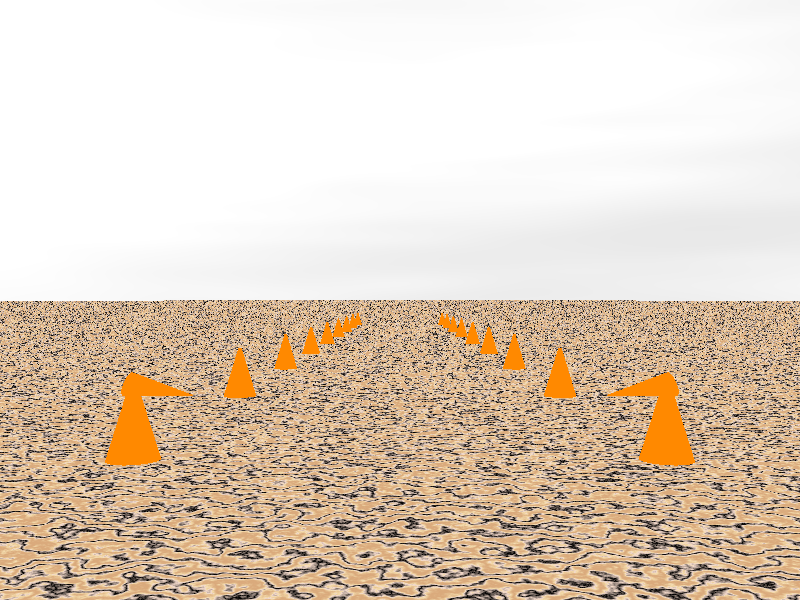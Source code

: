 #include "textures.inc"

    #declare White   = rgb 1;
    #declare Orange = color red 1 green 0.5 blue 0.0;
    #declare OrangeRed = color red 1.0 green 0.25; 
    #declare Asphalt = texture{
        pigment{color rgb<0.05,0.05,0.05>}
        normal {bumps 0.75 scale 0.015}
    }

    camera {
        perspective
        location <0, 8, -10>
        look_at  <0, 8, 100>
        right x
        up y
    }

    light_source {
        <0, 100, 0> color White
    }
    sphere{<0,0,0>,1 hollow
    texture{FBM_Clouds}
     scale 10000
    }
    plane{ <0,1,0>, 0 
           texture{Brown_Agate}
     } // end of plane
    cone {
                <-10, 4, 0>, 0.1
                <-10, 0, 0>, 1.0
                texture { 
                    finish { ambient Orange }
                    pigment { color OrangeRed }
                }
            }cone {
                <10, 4, 0>, 0.1
                <10, 0, 0>, 1.0
                texture { 
                    finish { ambient Orange }
                    pigment { color OrangeRed }
                }
            }cone {
                <-10, 4, 20>, 0.1
                <-10, 0, 20>, 1.0
                texture { 
                    finish { ambient Orange }
                    pigment { color OrangeRed }
                }
            }cone {
                <10, 4, 20>, 0.1
                <10, 0, 20>, 1.0
                texture { 
                    finish { ambient Orange }
                    pigment { color OrangeRed }
                }
            }cone {
                <-10, 4, 40>, 0.1
                <-10, 0, 40>, 1.0
                texture { 
                    finish { ambient Orange }
                    pigment { color OrangeRed }
                }
            }cone {
                <10, 4, 40>, 0.1
                <10, 0, 40>, 1.0
                texture { 
                    finish { ambient Orange }
                    pigment { color OrangeRed }
                }
            }cone {
                <-10, 4, 60>, 0.1
                <-10, 0, 60>, 1.0
                texture { 
                    finish { ambient Orange }
                    pigment { color OrangeRed }
                }
            }cone {
                <10, 4, 60>, 0.1
                <10, 0, 60>, 1.0
                texture { 
                    finish { ambient Orange }
                    pigment { color OrangeRed }
                }
            }cone {
                <-10, 4, 80>, 0.1
                <-10, 0, 80>, 1.0
                texture { 
                    finish { ambient Orange }
                    pigment { color OrangeRed }
                }
            }cone {
                <10, 4, 80>, 0.1
                <10, 0, 80>, 1.0
                texture { 
                    finish { ambient Orange }
                    pigment { color OrangeRed }
                }
            }cone {
                <-10, 4, 100>, 0.1
                <-10, 0, 100>, 1.0
                texture { 
                    finish { ambient Orange }
                    pigment { color OrangeRed }
                }
            }cone {
                <10, 4, 100>, 0.1
                <10, 0, 100>, 1.0
                texture { 
                    finish { ambient Orange }
                    pigment { color OrangeRed }
                }
            }cone {
                <-10, 4, 120>, 0.1
                <-10, 0, 120>, 1.0
                texture { 
                    finish { ambient Orange }
                    pigment { color OrangeRed }
                }
            }cone {
                <10, 4, 120>, 0.1
                <10, 0, 120>, 1.0
                texture { 
                    finish { ambient Orange }
                    pigment { color OrangeRed }
                }
            }cone {
                <-10, 4, 140>, 0.1
                <-10, 0, 140>, 1.0
                texture { 
                    finish { ambient Orange }
                    pigment { color OrangeRed }
                }
            }cone {
                <10, 4, 140>, 0.1
                <10, 0, 140>, 1.0
                texture { 
                    finish { ambient Orange }
                    pigment { color OrangeRed }
                }
            }cone {
                <-10, 4, 160>, 0.1
                <-10, 0, 160>, 1.0
                texture { 
                    finish { ambient Orange }
                    pigment { color OrangeRed }
                }
            }cone {
                <10, 4, 160>, 0.1
                <10, 0, 160>, 1.0
                texture { 
                    finish { ambient Orange }
                    pigment { color OrangeRed }
                }
            }cone {
                <-10, 4, 180>, 0.1
                <-10, 0, 180>, 1.0
                texture { 
                    finish { ambient Orange }
                    pigment { color OrangeRed }
                }
            }cone {
                <10, 4, 180>, 0.1
                <10, 0, 180>, 1.0
                texture { 
                    finish { ambient Orange }
                    pigment { color OrangeRed }
                }
            }cone {
                <-13.0, 0, 40.0>, 0.1
                <-17.0, 1, 40.0>, 1.0
                texture { 
                    finish { ambient Orange }
                    pigment { color OrangeRed }
                }
            }cone {
                <13.0, 0, 40.0>, 0.1
                <17.0, 1, 40.0>, 1.0
                texture { 
                    finish { ambient Orange }
                    pigment { color OrangeRed }
                }
            }